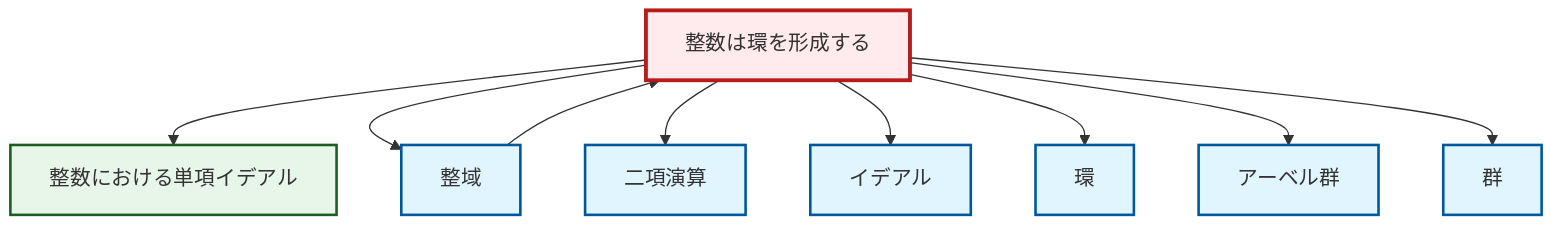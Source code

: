 graph TD
    classDef definition fill:#e1f5fe,stroke:#01579b,stroke-width:2px
    classDef theorem fill:#f3e5f5,stroke:#4a148c,stroke-width:2px
    classDef axiom fill:#fff3e0,stroke:#e65100,stroke-width:2px
    classDef example fill:#e8f5e9,stroke:#1b5e20,stroke-width:2px
    classDef current fill:#ffebee,stroke:#b71c1c,stroke-width:3px
    def-abelian-group["アーベル群"]:::definition
    ex-integers-ring["整数は環を形成する"]:::example
    def-group["群"]:::definition
    def-ideal["イデアル"]:::definition
    def-ring["環"]:::definition
    ex-principal-ideal["整数における単項イデアル"]:::example
    def-integral-domain["整域"]:::definition
    def-binary-operation["二項演算"]:::definition
    ex-integers-ring --> ex-principal-ideal
    ex-integers-ring --> def-integral-domain
    ex-integers-ring --> def-binary-operation
    ex-integers-ring --> def-ideal
    ex-integers-ring --> def-ring
    def-integral-domain --> ex-integers-ring
    ex-integers-ring --> def-abelian-group
    ex-integers-ring --> def-group
    class ex-integers-ring current